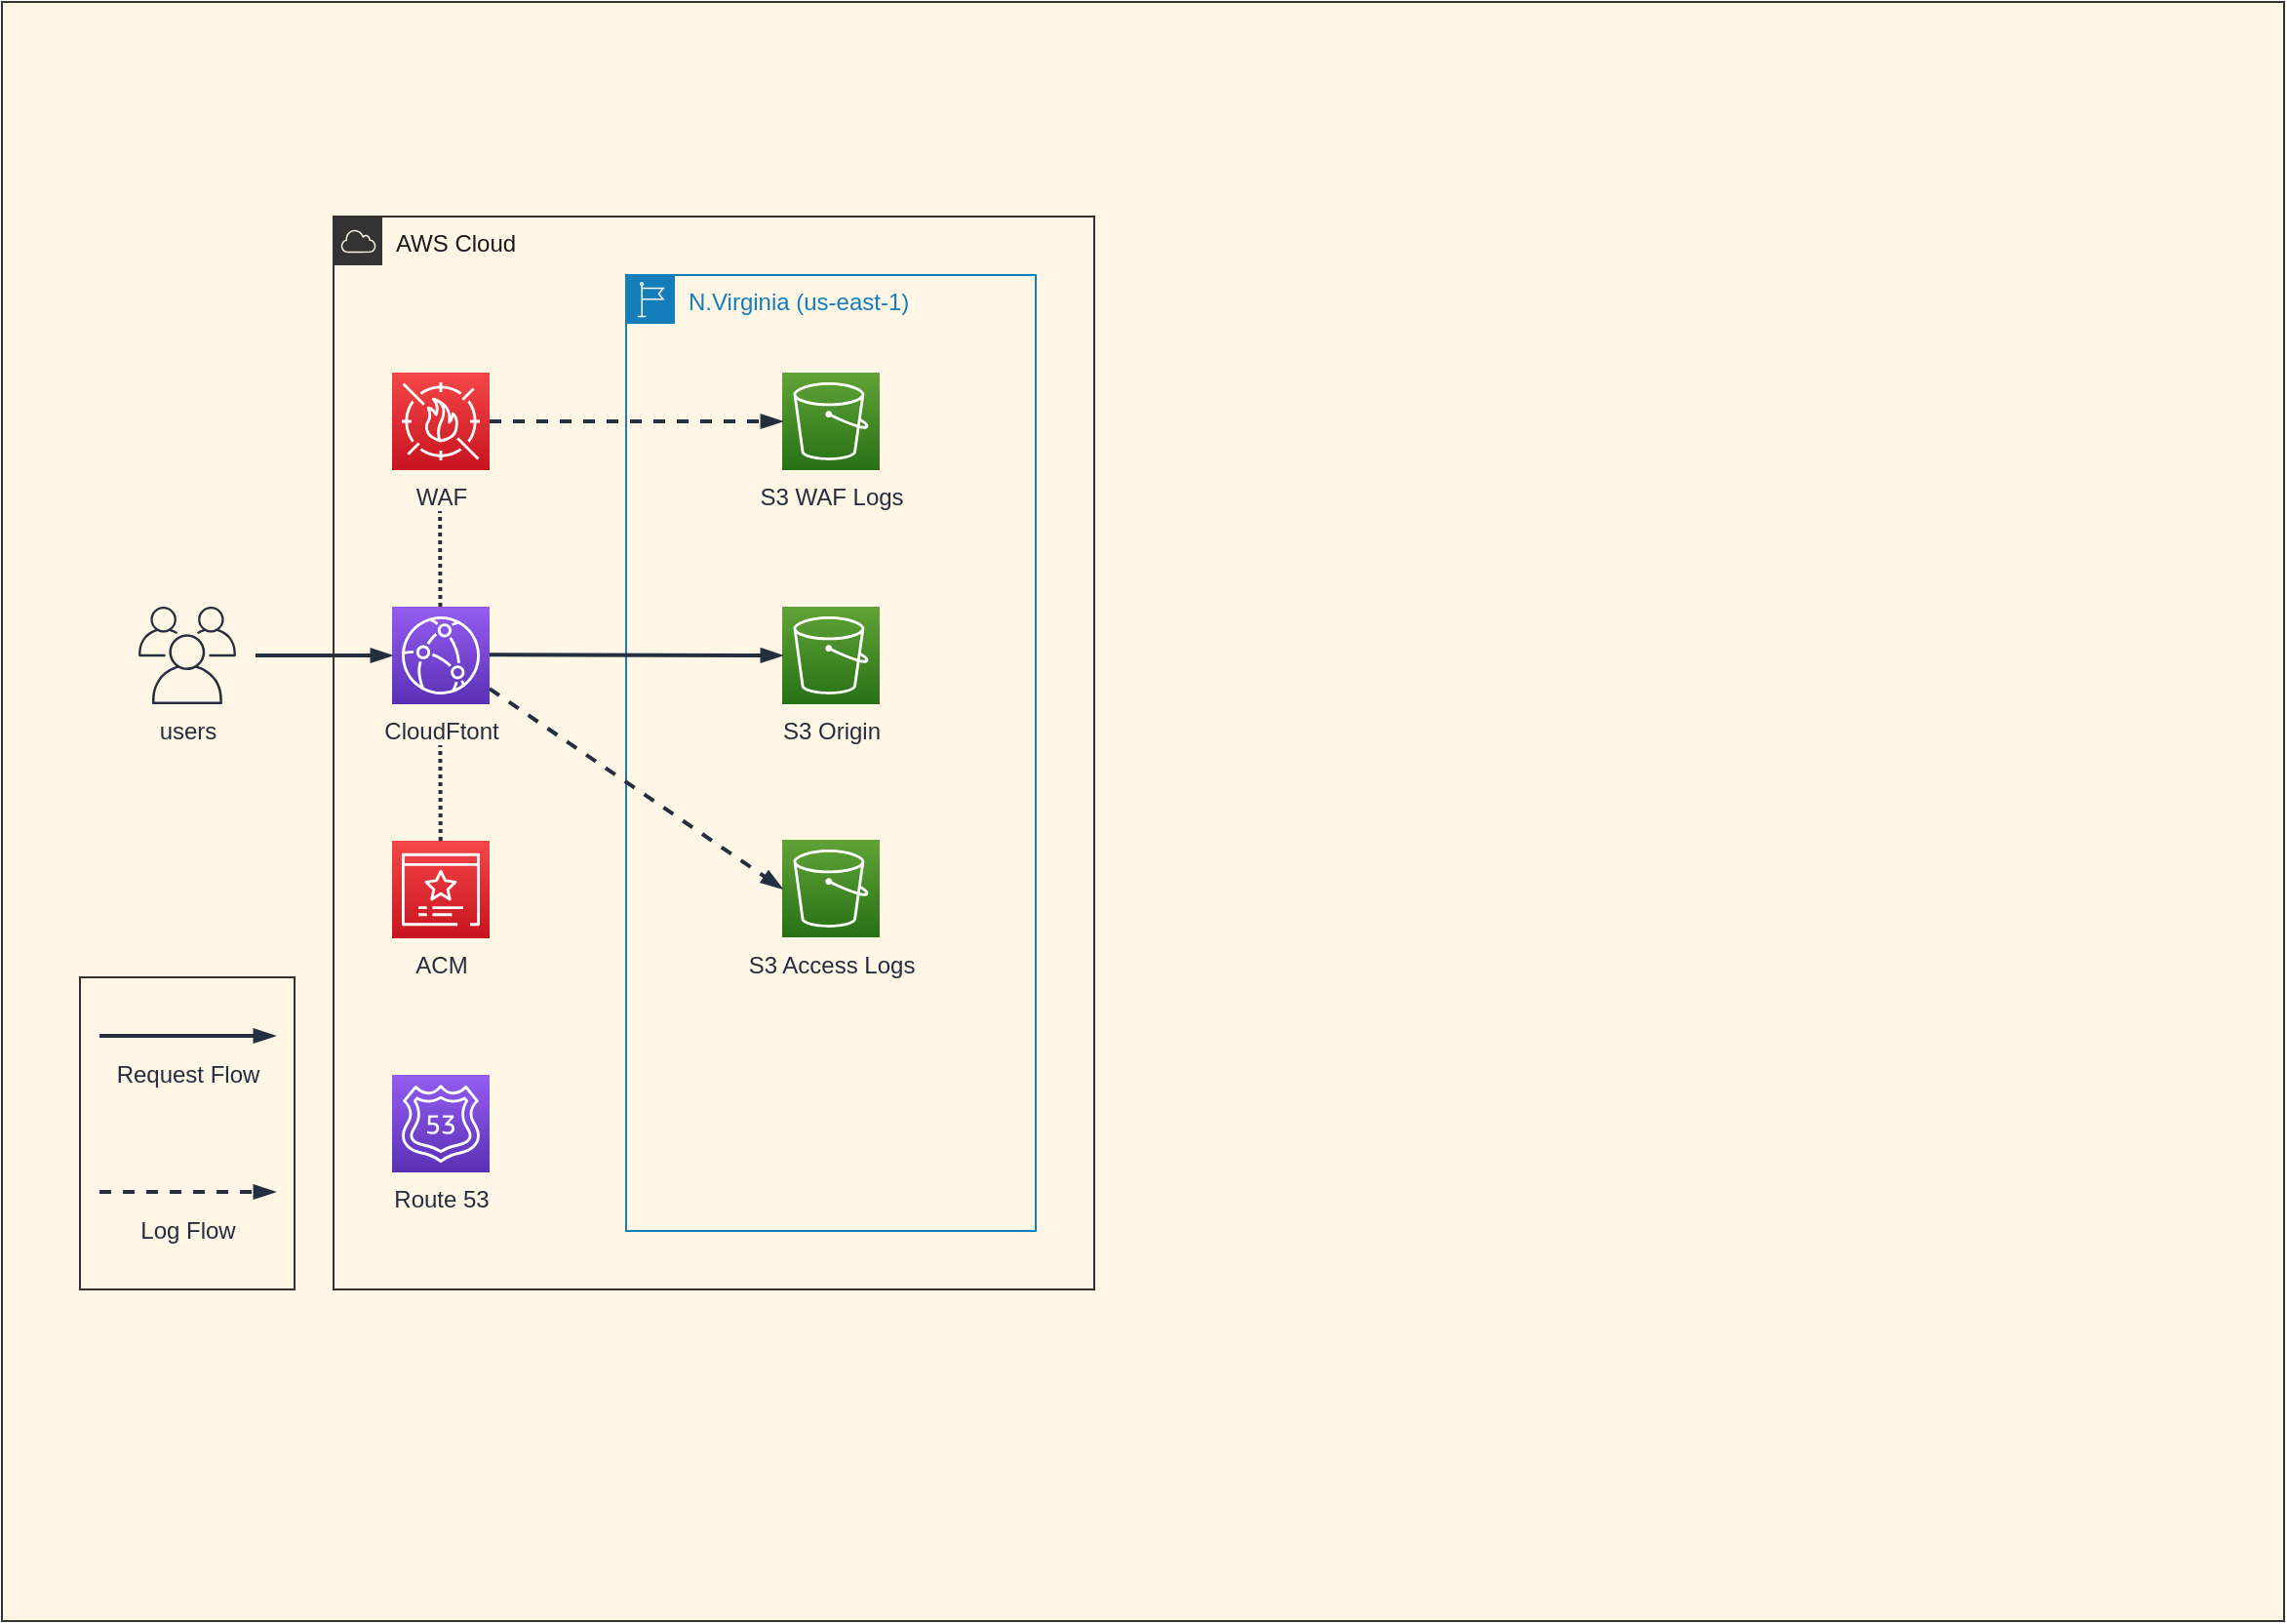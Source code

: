 <mxfile scale="5" border="0">
    <diagram id="4GonGVv4c19T4eaR56Cm" name="Page-1">
        <mxGraphModel dx="530" dy="383" grid="1" gridSize="10" guides="1" tooltips="1" connect="1" arrows="1" fold="1" page="1" pageScale="1" pageWidth="1169" pageHeight="827" math="0" shadow="0">
            <root>
                <mxCell id="0"/>
                <mxCell id="1" parent="0"/>
                <mxCell id="39" value="" style="verticalLabelPosition=bottom;verticalAlign=top;html=1;shape=mxgraph.basic.rect;fillColor2=none;strokeWidth=1;size=20;indent=5;labelBackgroundColor=none;sketch=0;hachureGap=4;jiggle=2;curveFitting=1;strokeColor=#333333;fontFamily=Helvetica;fontSize=12;fontColor=#232F3E;fillColor=#FFF6E6;movable=0;resizable=0;rotatable=0;deletable=0;editable=0;connectable=0;" vertex="1" parent="1">
                    <mxGeometry width="1170" height="830" as="geometry"/>
                </mxCell>
                <mxCell id="32" value="" style="verticalLabelPosition=bottom;verticalAlign=top;html=1;shape=mxgraph.basic.rect;fillColor2=none;strokeWidth=1;size=20;indent=5;labelBackgroundColor=none;hachureGap=4;strokeColor=#333333;fontFamily=Helvetica;fontSize=12;fontColor=#232F3E;fillColor=none;" vertex="1" parent="1">
                    <mxGeometry x="40" y="500" width="110" height="160" as="geometry"/>
                </mxCell>
                <mxCell id="6" value="&lt;font color=&quot;#1a1a1a&quot;&gt;AWS Cloud&lt;/font&gt;" style="outlineConnect=0;gradientColor=none;html=1;whiteSpace=wrap;fontSize=12;fontStyle=0;shape=mxgraph.aws4.group;grIcon=mxgraph.aws4.group_aws_cloud;strokeColor=#333333;fillColor=none;verticalAlign=top;align=left;spacingLeft=30;fontColor=#AAB7B8;dashed=0;" vertex="1" parent="1">
                    <mxGeometry x="170" y="110" width="390" height="550" as="geometry"/>
                </mxCell>
                <mxCell id="12" style="edgeStyle=none;html=1;strokeColor=#232F3E;strokeWidth=2;endArrow=blockThin;endFill=1;rounded=1;" edge="1" parent="1" target="8">
                    <mxGeometry relative="1" as="geometry">
                        <mxPoint x="130" y="335" as="sourcePoint"/>
                    </mxGeometry>
                </mxCell>
                <mxCell id="2" value="&lt;font color=&quot;#232f3e&quot;&gt;users&lt;/font&gt;" style="outlineConnect=0;gradientColor=none;fontColor=#545B64;strokeColor=none;fillColor=#232F3E;dashed=0;verticalLabelPosition=bottom;verticalAlign=top;align=center;html=1;fontSize=12;fontStyle=0;aspect=fixed;shape=mxgraph.aws4.illustration_users;pointerEvents=1" vertex="1" parent="1">
                    <mxGeometry x="70" y="310" width="50" height="50" as="geometry"/>
                </mxCell>
                <mxCell id="3" value="Route 53" style="points=[[0,0,0],[0.25,0,0],[0.5,0,0],[0.75,0,0],[1,0,0],[0,1,0],[0.25,1,0],[0.5,1,0],[0.75,1,0],[1,1,0],[0,0.25,0],[0,0.5,0],[0,0.75,0],[1,0.25,0],[1,0.5,0],[1,0.75,0]];outlineConnect=0;fontColor=#232F3E;gradientColor=#945DF2;gradientDirection=north;fillColor=#5A30B5;strokeColor=#ffffff;dashed=0;verticalLabelPosition=bottom;verticalAlign=top;align=center;html=1;fontSize=12;fontStyle=0;aspect=fixed;shape=mxgraph.aws4.resourceIcon;resIcon=mxgraph.aws4.route_53;" vertex="1" parent="1">
                    <mxGeometry x="200" y="550" width="50" height="50" as="geometry"/>
                </mxCell>
                <mxCell id="4" value="N.Virginia (us-east-1)" style="points=[[0,0],[0.25,0],[0.5,0],[0.75,0],[1,0],[1,0.25],[1,0.5],[1,0.75],[1,1],[0.75,1],[0.5,1],[0.25,1],[0,1],[0,0.75],[0,0.5],[0,0.25]];outlineConnect=0;gradientColor=none;html=1;whiteSpace=wrap;fontSize=12;fontStyle=0;container=1;pointerEvents=0;collapsible=0;recursiveResize=0;shape=mxgraph.aws4.group;grIcon=mxgraph.aws4.group_region;strokeColor=#147EBA;fillColor=none;verticalAlign=top;align=left;spacingLeft=30;fontColor=#147EBA;" vertex="1" parent="1">
                    <mxGeometry x="320" y="140" width="210" height="490" as="geometry"/>
                </mxCell>
                <mxCell id="19" value="S3 Origin" style="sketch=0;points=[[0,0,0],[0.25,0,0],[0.5,0,0],[0.75,0,0],[1,0,0],[0,1,0],[0.25,1,0],[0.5,1,0],[0.75,1,0],[1,1,0],[0,0.25,0],[0,0.5,0],[0,0.75,0],[1,0.25,0],[1,0.5,0],[1,0.75,0]];outlineConnect=0;fontColor=#232F3E;gradientColor=#60A337;gradientDirection=north;fillColor=#277116;strokeColor=#ffffff;dashed=0;verticalLabelPosition=bottom;verticalAlign=top;align=center;html=1;fontSize=12;fontStyle=0;aspect=fixed;shape=mxgraph.aws4.resourceIcon;resIcon=mxgraph.aws4.s3;labelBackgroundColor=none;hachureGap=4;jiggle=2;curveFitting=1;fontFamily=Helvetica;" vertex="1" parent="4">
                    <mxGeometry x="80" y="170" width="50" height="50" as="geometry"/>
                </mxCell>
                <mxCell id="20" value="S3 Access Logs" style="sketch=0;points=[[0,0,0],[0.25,0,0],[0.5,0,0],[0.75,0,0],[1,0,0],[0,1,0],[0.25,1,0],[0.5,1,0],[0.75,1,0],[1,1,0],[0,0.25,0],[0,0.5,0],[0,0.75,0],[1,0.25,0],[1,0.5,0],[1,0.75,0]];outlineConnect=0;fontColor=#232F3E;gradientColor=#60A337;gradientDirection=north;fillColor=#277116;strokeColor=#ffffff;dashed=0;verticalLabelPosition=bottom;verticalAlign=top;align=center;html=1;fontSize=12;fontStyle=0;aspect=fixed;shape=mxgraph.aws4.resourceIcon;resIcon=mxgraph.aws4.s3;labelBackgroundColor=none;hachureGap=4;jiggle=2;curveFitting=1;fontFamily=Helvetica;" vertex="1" parent="4">
                    <mxGeometry x="80" y="289.5" width="50" height="50" as="geometry"/>
                </mxCell>
                <mxCell id="21" value="S3 WAF Logs" style="sketch=0;points=[[0,0,0],[0.25,0,0],[0.5,0,0],[0.75,0,0],[1,0,0],[0,1,0],[0.25,1,0],[0.5,1,0],[0.75,1,0],[1,1,0],[0,0.25,0],[0,0.5,0],[0,0.75,0],[1,0.25,0],[1,0.5,0],[1,0.75,0]];outlineConnect=0;fontColor=#232F3E;gradientColor=#60A337;gradientDirection=north;fillColor=#277116;strokeColor=#ffffff;dashed=0;verticalLabelPosition=bottom;verticalAlign=top;align=center;html=1;fontSize=12;fontStyle=0;aspect=fixed;shape=mxgraph.aws4.resourceIcon;resIcon=mxgraph.aws4.s3;labelBackgroundColor=none;hachureGap=4;jiggle=2;curveFitting=1;fontFamily=Helvetica;" vertex="1" parent="4">
                    <mxGeometry x="80" y="50" width="50" height="50" as="geometry"/>
                </mxCell>
                <mxCell id="28" style="edgeStyle=none;rounded=1;sketch=0;hachureGap=4;jiggle=2;curveFitting=1;html=1;strokeColor=#232F3E;strokeWidth=2;fontFamily=Helvetica;fontSize=16;fontColor=#232F3E;endArrow=blockThin;endFill=1;entryX=0;entryY=0.5;entryDx=0;entryDy=0;entryPerimeter=0;" edge="1" parent="4" target="19">
                    <mxGeometry relative="1" as="geometry">
                        <mxPoint x="-70" y="194.57" as="sourcePoint"/>
                        <mxPoint x="40" y="194.57" as="targetPoint"/>
                    </mxGeometry>
                </mxCell>
                <mxCell id="8" value="CloudFtont" style="points=[[0,0,0],[0.25,0,0],[0.5,0,0],[0.75,0,0],[1,0,0],[0,1,0],[0.25,1,0],[0.5,1,0],[0.75,1,0],[1,1,0],[0,0.25,0],[0,0.5,0],[0,0.75,0],[1,0.25,0],[1,0.5,0],[1,0.75,0]];outlineConnect=0;fontColor=#232F3E;gradientColor=#945DF2;gradientDirection=north;fillColor=#5A30B5;strokeColor=#ffffff;dashed=0;verticalLabelPosition=bottom;verticalAlign=top;align=center;html=1;fontSize=12;fontStyle=0;aspect=fixed;shape=mxgraph.aws4.resourceIcon;resIcon=mxgraph.aws4.cloudfront;" vertex="1" parent="1">
                    <mxGeometry x="200" y="310" width="50" height="50" as="geometry"/>
                </mxCell>
                <mxCell id="27" style="edgeStyle=none;rounded=1;sketch=0;hachureGap=4;jiggle=2;curveFitting=1;html=1;strokeColor=#232F3E;strokeWidth=2;fontFamily=Helvetica;fontSize=16;fontColor=#232F3E;endArrow=blockThin;endFill=1;entryX=0;entryY=0.5;entryDx=0;entryDy=0;entryPerimeter=0;dashed=1;" edge="1" parent="1" source="9" target="21">
                    <mxGeometry relative="1" as="geometry">
                        <mxPoint x="360" y="215" as="targetPoint"/>
                    </mxGeometry>
                </mxCell>
                <mxCell id="9" value="WAF" style="points=[[0,0,0],[0.25,0,0],[0.5,0,0],[0.75,0,0],[1,0,0],[0,1,0],[0.25,1,0],[0.5,1,0],[0.75,1,0],[1,1,0],[0,0.25,0],[0,0.5,0],[0,0.75,0],[1,0.25,0],[1,0.5,0],[1,0.75,0]];outlineConnect=0;fontColor=#232F3E;gradientColor=#F54749;gradientDirection=north;fillColor=#C7131F;strokeColor=#ffffff;dashed=0;verticalLabelPosition=bottom;verticalAlign=top;align=center;html=1;fontSize=12;fontStyle=0;aspect=fixed;shape=mxgraph.aws4.resourceIcon;resIcon=mxgraph.aws4.waf;" vertex="1" parent="1">
                    <mxGeometry x="200" y="190" width="50" height="50" as="geometry"/>
                </mxCell>
                <mxCell id="10" value="ACM" style="points=[[0,0,0],[0.25,0,0],[0.5,0,0],[0.75,0,0],[1,0,0],[0,1,0],[0.25,1,0],[0.5,1,0],[0.75,1,0],[1,1,0],[0,0.25,0],[0,0.5,0],[0,0.75,0],[1,0.25,0],[1,0.5,0],[1,0.75,0]];outlineConnect=0;fontColor=#232F3E;gradientColor=#F54749;gradientDirection=north;fillColor=#C7131F;strokeColor=#ffffff;dashed=0;verticalLabelPosition=bottom;verticalAlign=top;align=center;html=1;fontSize=12;fontStyle=0;aspect=fixed;shape=mxgraph.aws4.resourceIcon;resIcon=mxgraph.aws4.certificate_manager_3;" vertex="1" parent="1">
                    <mxGeometry x="200" y="430" width="50" height="50" as="geometry"/>
                </mxCell>
                <mxCell id="25" value="" style="edgeStyle=none;rounded=1;hachureGap=4;html=1;strokeColor=#232F3E;strokeWidth=2;fontFamily=Architects Daughter;fontSource=https%3A%2F%2Ffonts.googleapis.com%2Fcss%3Ffamily%3DArchitects%2BDaughter;fontSize=16;fontColor=#1A1A1A;endArrow=none;endFill=0;dashed=1;dashPattern=1 1;" edge="1" parent="1">
                    <mxGeometry relative="1" as="geometry">
                        <mxPoint x="224.866" y="430" as="sourcePoint"/>
                        <mxPoint x="224.7" y="381" as="targetPoint"/>
                    </mxGeometry>
                </mxCell>
                <mxCell id="26" value="" style="edgeStyle=none;rounded=1;hachureGap=4;html=1;strokeColor=#232F3E;strokeWidth=2;fontFamily=Architects Daughter;fontSource=https%3A%2F%2Ffonts.googleapis.com%2Fcss%3Ffamily%3DArchitects%2BDaughter;fontSize=16;fontColor=#1A1A1A;endArrow=none;endFill=0;dashed=1;dashPattern=1 1;" edge="1" parent="1">
                    <mxGeometry relative="1" as="geometry">
                        <mxPoint x="224.736" y="310" as="sourcePoint"/>
                        <mxPoint x="224.57" y="261" as="targetPoint"/>
                    </mxGeometry>
                </mxCell>
                <mxCell id="29" style="edgeStyle=none;rounded=1;sketch=0;hachureGap=4;jiggle=2;curveFitting=1;html=1;strokeColor=#232F3E;strokeWidth=2;fontFamily=Helvetica;fontSize=16;fontColor=#232F3E;endArrow=blockThin;endFill=1;entryX=0;entryY=0.5;entryDx=0;entryDy=0;entryPerimeter=0;dashed=1;" edge="1" parent="1" source="8" target="20">
                    <mxGeometry relative="1" as="geometry">
                        <mxPoint x="250" y="454.57" as="sourcePoint"/>
                        <mxPoint x="360" y="454.57" as="targetPoint"/>
                    </mxGeometry>
                </mxCell>
                <mxCell id="30" style="edgeStyle=none;html=1;strokeColor=#232F3E;strokeWidth=2;endArrow=blockThin;endFill=1;rounded=1;" edge="1" parent="1">
                    <mxGeometry relative="1" as="geometry">
                        <mxPoint x="50.002" y="530.0" as="sourcePoint"/>
                        <mxPoint x="140" y="530" as="targetPoint"/>
                    </mxGeometry>
                </mxCell>
                <mxCell id="31" value="Request Flow" style="edgeLabel;html=1;align=center;verticalAlign=middle;resizable=0;points=[];fontSize=12;fontFamily=Helvetica;fontColor=#232F3E;labelBackgroundColor=none;" vertex="1" connectable="0" parent="30">
                    <mxGeometry x="-0.212" y="2" relative="1" as="geometry">
                        <mxPoint x="9" y="22" as="offset"/>
                    </mxGeometry>
                </mxCell>
                <mxCell id="40" style="edgeStyle=none;html=1;strokeColor=#232F3E;strokeWidth=2;endArrow=blockThin;endFill=1;rounded=1;dashed=1;" edge="1" parent="1">
                    <mxGeometry relative="1" as="geometry">
                        <mxPoint x="50.002" y="610.0" as="sourcePoint"/>
                        <mxPoint x="140" y="610" as="targetPoint"/>
                    </mxGeometry>
                </mxCell>
                <mxCell id="41" value="Log Flow" style="edgeLabel;html=1;align=center;verticalAlign=middle;resizable=0;points=[];fontSize=12;fontFamily=Helvetica;fontColor=#232F3E;labelBackgroundColor=none;" vertex="1" connectable="0" parent="40">
                    <mxGeometry x="-0.212" y="2" relative="1" as="geometry">
                        <mxPoint x="9" y="22" as="offset"/>
                    </mxGeometry>
                </mxCell>
            </root>
        </mxGraphModel>
    </diagram>
</mxfile>